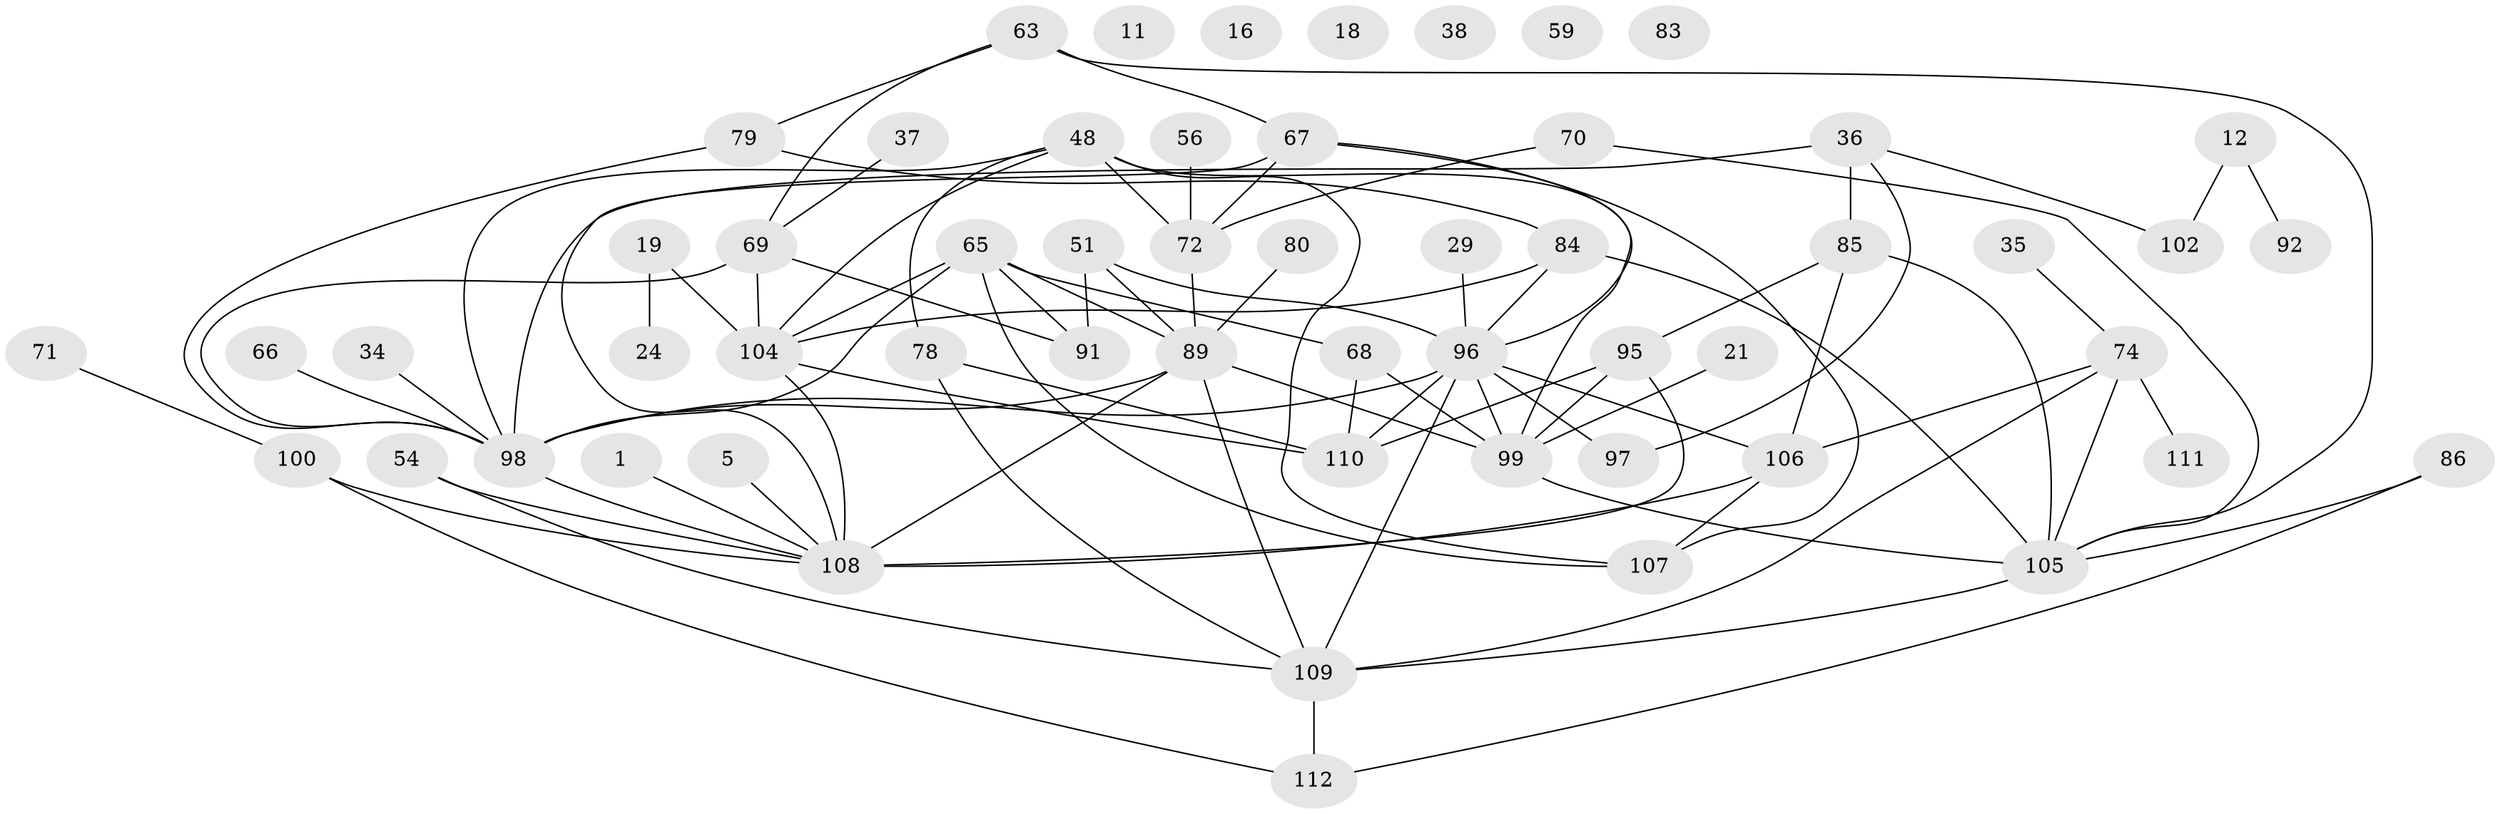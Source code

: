 // original degree distribution, {1: 0.16071428571428573, 3: 0.26785714285714285, 2: 0.16071428571428573, 6: 0.044642857142857144, 5: 0.14285714285714285, 0: 0.05357142857142857, 4: 0.125, 7: 0.03571428571428571, 8: 0.008928571428571428}
// Generated by graph-tools (version 1.1) at 2025/40/03/09/25 04:40:33]
// undirected, 56 vertices, 91 edges
graph export_dot {
graph [start="1"]
  node [color=gray90,style=filled];
  1;
  5;
  11;
  12;
  16;
  18;
  19;
  21;
  24;
  29;
  34;
  35;
  36;
  37;
  38;
  48;
  51;
  54 [super="+47"];
  56;
  59;
  63;
  65 [super="+10"];
  66;
  67 [super="+41"];
  68;
  69;
  70;
  71;
  72 [super="+58"];
  74 [super="+13"];
  78;
  79;
  80;
  83;
  84;
  85 [super="+60"];
  86;
  89 [super="+77+75"];
  91;
  92;
  95 [super="+61+94"];
  96 [super="+88+87"];
  97;
  98 [super="+31+50+81+26"];
  99 [super="+76"];
  100 [super="+9+93"];
  102;
  104 [super="+7+90"];
  105 [super="+101"];
  106 [super="+82"];
  107;
  108 [super="+14+4+49"];
  109 [super="+6+103+64"];
  110 [super="+53"];
  111;
  112 [super="+62+73"];
  1 -- 108;
  5 -- 108;
  12 -- 92;
  12 -- 102;
  19 -- 24;
  19 -- 104;
  21 -- 99;
  29 -- 96;
  34 -- 98;
  35 -- 74;
  36 -- 85 [weight=2];
  36 -- 97;
  36 -- 102;
  36 -- 98 [weight=3];
  37 -- 69;
  48 -- 72;
  48 -- 78;
  48 -- 104;
  48 -- 107;
  48 -- 99 [weight=2];
  48 -- 98;
  51 -- 91;
  51 -- 96;
  51 -- 89;
  54 -- 109 [weight=4];
  54 -- 108 [weight=2];
  56 -- 72;
  63 -- 67;
  63 -- 69;
  63 -- 79;
  63 -- 105;
  65 -- 91 [weight=2];
  65 -- 104;
  65 -- 107;
  65 -- 68;
  65 -- 89;
  65 -- 98 [weight=2];
  66 -- 98;
  67 -- 96;
  67 -- 72;
  67 -- 107;
  67 -- 108;
  68 -- 110;
  68 -- 99;
  69 -- 91;
  69 -- 104;
  69 -- 98;
  70 -- 105;
  70 -- 72;
  71 -- 100;
  72 -- 89;
  74 -- 109 [weight=2];
  74 -- 106 [weight=2];
  74 -- 111;
  74 -- 105;
  78 -- 109;
  78 -- 110;
  79 -- 84;
  79 -- 98;
  80 -- 89;
  84 -- 96;
  84 -- 104;
  84 -- 105;
  85 -- 106;
  85 -- 95;
  85 -- 105;
  86 -- 112;
  86 -- 105;
  89 -- 109 [weight=3];
  89 -- 98;
  89 -- 99;
  89 -- 108 [weight=3];
  95 -- 110;
  95 -- 108 [weight=3];
  95 -- 99;
  96 -- 106;
  96 -- 99 [weight=2];
  96 -- 109 [weight=4];
  96 -- 97;
  96 -- 110;
  96 -- 98;
  98 -- 108;
  99 -- 105;
  100 -- 112;
  100 -- 108 [weight=2];
  104 -- 108 [weight=2];
  104 -- 110;
  105 -- 109 [weight=2];
  106 -- 107;
  106 -- 108 [weight=2];
  109 -- 112;
}

